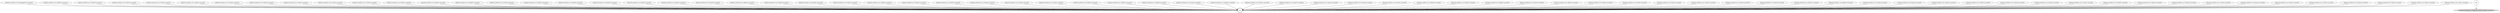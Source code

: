 strict digraph "" {
	graph [fontname=helvetica];
	node [fontname=helvetica,
		label="\N",
		shape=ellipse
	];
	edge [fontname=helvetica];
	"(end)"	[label=end,
		peripheries=2,
		shape=circle];
	"(obstacle-avoidance auv oilleakagepoint ssssonar0)" -> "(end)";
	"(obstacle-avoidance auv t80point ssssonar0)" -> "(end)";
	"(obstacle-avoidance auv t79point ssssonar0)" -> "(end)";
	"(obstacle-avoidance auv t78point ssssonar0)" -> "(end)";
	"(obstacle-avoidance auv t77point ssssonar0)" -> "(end)";
	"(obstacle-avoidance auv t76point ssssonar0)" -> "(end)";
	"(obstacle-avoidance auv t75point ssssonar0)" -> "(end)";
	"(obstacle-avoidance auv t74point ssssonar0)" -> "(end)";
	"(obstacle-avoidance auv t73point ssssonar0)" -> "(end)";
	"(obstacle-avoidance auv t72point ssssonar0)" -> "(end)";
	"(obstacle-avoidance auv t71point ssssonar0)" -> "(end)";
	"(obstacle-avoidance auv t70point ssssonar0)" -> "(end)";
	"(obstacle-avoidance auv t69point ssssonar0)" -> "(end)";
	"(obstacle-avoidance auv t68point ssssonar0)" -> "(end)";
	"(obstacle-avoidance auv t67point ssssonar0)" -> "(end)";
	"(obstacle-avoidance auv t66point ssssonar0)" -> "(end)";
	"(obstacle-avoidance auv t65point ssssonar0)" -> "(end)";
	"(obstacle-avoidance auv t64point ssssonar0)" -> "(end)";
	"(obstacle-avoidance auv t63point ssssonar0)" -> "(end)";
	"(obstacle-avoidance auv t62point ssssonar0)" -> "(end)";
	"(obstacle-avoidance auv t61point ssssonar0)" -> "(end)";
	"(obstacle-avoidance auv t60point ssssonar0)" -> "(end)";
	"(obstacle-avoidance auv t59point ssssonar0)" -> "(end)";
	"(obstacle-avoidance auv t58point ssssonar0)" -> "(end)";
	"(obstacle-avoidance auv t57point ssssonar0)" -> "(end)";
	"(obstacle-avoidance auv t56point ssssonar0)" -> "(end)";
	"(obstacle-avoidance auv t55point ssssonar0)" -> "(end)";
	"(obstacle-avoidance auv t54point ssssonar0)" -> "(end)";
	"(obstacle-avoidance auv t53point ssssonar0)" -> "(end)";
	"(obstacle-avoidance auv t52point ssssonar0)" -> "(end)";
	"(obstacle-avoidance auv t51point ssssonar0)" -> "(end)";
	"(obstacle-avoidance auv t50point ssssonar0)" -> "(end)";
	"(obstacle-avoidance auv t49point ssssonar0)" -> "(end)";
	"(obstacle-avoidance auv t48point ssssonar0)" -> "(end)";
	"(obstacle-avoidance auv t47point ssssonar0)" -> "(end)";
	"(obstacle-avoidance auv t46point ssssonar0)" -> "(end)";
	"(obstacle-avoidance auv t45point ssssonar0)" -> "(end)";
	"(obstacle-avoidance auv t44point ssssonar0)" -> "(end)";
	"(obstacle-avoidance auv t43point ssssonar0)" -> "(end)";
	"(obstacle-avoidance auv t42point ssssonar0)" -> "(end)";
	"(obstacle-avoidance auv t41point ssssonar0)" -> "(end)";
	"(obstacle-avoidance auv t40point ssssonar0)" -> "(end)";
	"(obstacle-avoidance auv t39point ssssonar0)" -> "(end)";
	"(obstacle-avoidance auv t38point ssssonar0)" -> "(end)";
	"(obstacle-avoidance auv t37point ssssonar0)" -> "(end)";
	"(obstacle-avoidance auv t36point ssssonar0)" -> "(end)";
	"(obstacle-avoidance auv t35point ssssonar0)" -> "(end)";
	"(obstacle-avoidance auv t34point ssssonar0)" -> "(end)";
	"(obstacle-avoidance auv t33point ssssonar0)" -> "(end)";
	"(obstacle-avoidance auv t32point ssssonar0)" -> "(end)";
	"(obstacle-avoidance auv t31point ssssonar0)" -> "(end)";
	"(obstacle-avoidance auv t30point ssssonar0)" -> "(end)";
	"(obstacle-avoidance auv t29point ssssonar0)" -> "(end)";
	"(obstacle-avoidance auv t28point ssssonar0)" -> "(end)";
	"(obstacle-avoidance auv t27point ssssonar0)" -> "(end)";
	"(obstacle-avoidance auv t26point ssssonar0)" -> "(end)";
	"(obstacle-avoidance auv t25point ssssonar0)" -> "(end)";
	"(obstacle-avoidance auv t24point ssssonar0)" -> "(end)";
	"(obstacle-avoidance auv t23point ssssonar0)" -> "(end)";
	"(obstacle-avoidance auv t22point ssssonar0)" -> "(end)";
	"(obstacle-avoidance auv t21point ssssonar0)" -> "(end)";
	"(obstacle-avoidance auv t20point ssssonar0)" -> "(end)";
	"(obstacle-avoidance auv t19point ssssonar0)" -> "(end)";
	"(obstacle-avoidance auv t18point ssssonar0)" -> "(end)";
	"(obstacle-avoidance auv t17point ssssonar0)" -> "(end)";
	"(obstacle-avoidance auv t16point ssssonar0)" -> "(end)";
	"(obstacle-avoidance auv t12point ssssonar0)" -> "(end)";
	"(obstacle-avoidance auv t11point ssssonar0)" -> "(end)";
	"(obstacle-avoidance auv t10point ssssonar0)" -> "(end)";
	"(obstacle-avoidance auv t9point ssssonar0)" -> "(end)";
	"(obstacle-avoidance auv t8point ssssonar0)" -> "(end)";
	"(obstacle-avoidance auv t7point ssssonar0)" -> "(end)";
	"(start)"	[label=start,
		peripheries=1,
		shape=circle];
	"(waypoint-following auv initialpoint t7point ssssonar1 ssssonar0)"	[color=lightgrey,
		style=filled];
	"(start)" -> "(waypoint-following auv initialpoint t7point ssssonar1 ssssonar0)";
}
